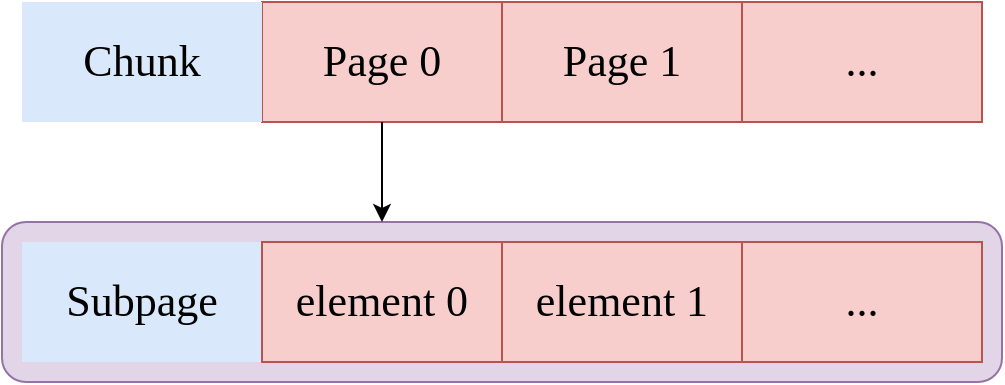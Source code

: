 <mxfile version="13.9.5" type="device"><diagram id="norZpx1IFH5xmuVBVmIn" name="第 1 页"><mxGraphModel dx="1086" dy="817" grid="1" gridSize="10" guides="1" tooltips="1" connect="1" arrows="1" fold="1" page="1" pageScale="1" pageWidth="827" pageHeight="1169" math="0" shadow="0"><root><mxCell id="0"/><mxCell id="1" parent="0"/><mxCell id="17RMehYmq9doBRfI_4F--10" value="" style="rounded=1;whiteSpace=wrap;html=1;fontFamily=Comic Sans MS;fontSize=22;fillColor=#e1d5e7;strokeColor=#9673a6;" vertex="1" parent="1"><mxGeometry x="80" y="360" width="500" height="80" as="geometry"/></mxCell><mxCell id="17RMehYmq9doBRfI_4F--1" value="Page 0" style="rounded=0;whiteSpace=wrap;html=1;fontSize=22;fontFamily=Comic Sans MS;fillColor=#f8cecc;strokeColor=#b85450;" vertex="1" parent="1"><mxGeometry x="210" y="250" width="120" height="60" as="geometry"/></mxCell><mxCell id="17RMehYmq9doBRfI_4F--2" value="Page 1" style="rounded=0;whiteSpace=wrap;html=1;fontSize=22;fontFamily=Comic Sans MS;fillColor=#f8cecc;strokeColor=#b85450;" vertex="1" parent="1"><mxGeometry x="330" y="250" width="120" height="60" as="geometry"/></mxCell><mxCell id="17RMehYmq9doBRfI_4F--3" value="..." style="rounded=0;whiteSpace=wrap;html=1;fontFamily=Comic Sans MS;fontSize=22;fillColor=#f8cecc;strokeColor=#b85450;" vertex="1" parent="1"><mxGeometry x="450" y="250" width="120" height="60" as="geometry"/></mxCell><mxCell id="17RMehYmq9doBRfI_4F--4" value="Chunk" style="rounded=0;whiteSpace=wrap;html=1;fontFamily=Comic Sans MS;fontSize=22;fillColor=#dae8fc;strokeColor=none;" vertex="1" parent="1"><mxGeometry x="90" y="250" width="120" height="60" as="geometry"/></mxCell><mxCell id="17RMehYmq9doBRfI_4F--5" value="" style="endArrow=classic;html=1;fontFamily=Comic Sans MS;fontSize=22;exitX=0.5;exitY=1;exitDx=0;exitDy=0;" edge="1" parent="1" source="17RMehYmq9doBRfI_4F--1"><mxGeometry width="50" height="50" relative="1" as="geometry"><mxPoint x="200" y="470" as="sourcePoint"/><mxPoint x="270" y="360" as="targetPoint"/></mxGeometry></mxCell><mxCell id="17RMehYmq9doBRfI_4F--6" value="Subpage" style="rounded=0;whiteSpace=wrap;html=1;fontFamily=Comic Sans MS;fontSize=22;fillColor=#dae8fc;strokeColor=none;" vertex="1" parent="1"><mxGeometry x="90" y="370" width="120" height="60" as="geometry"/></mxCell><mxCell id="17RMehYmq9doBRfI_4F--7" value="element 0" style="rounded=0;whiteSpace=wrap;html=1;fontFamily=Comic Sans MS;fontSize=22;fillColor=#f8cecc;strokeColor=#b85450;" vertex="1" parent="1"><mxGeometry x="210" y="370" width="120" height="60" as="geometry"/></mxCell><mxCell id="17RMehYmq9doBRfI_4F--8" value="element 1" style="rounded=0;whiteSpace=wrap;html=1;fontFamily=Comic Sans MS;fontSize=22;fillColor=#f8cecc;strokeColor=#b85450;" vertex="1" parent="1"><mxGeometry x="330" y="370" width="120" height="60" as="geometry"/></mxCell><mxCell id="17RMehYmq9doBRfI_4F--9" value="..." style="rounded=0;whiteSpace=wrap;html=1;fontFamily=Comic Sans MS;fontSize=22;fillColor=#f8cecc;strokeColor=#b85450;" vertex="1" parent="1"><mxGeometry x="450" y="370" width="120" height="60" as="geometry"/></mxCell></root></mxGraphModel></diagram></mxfile>